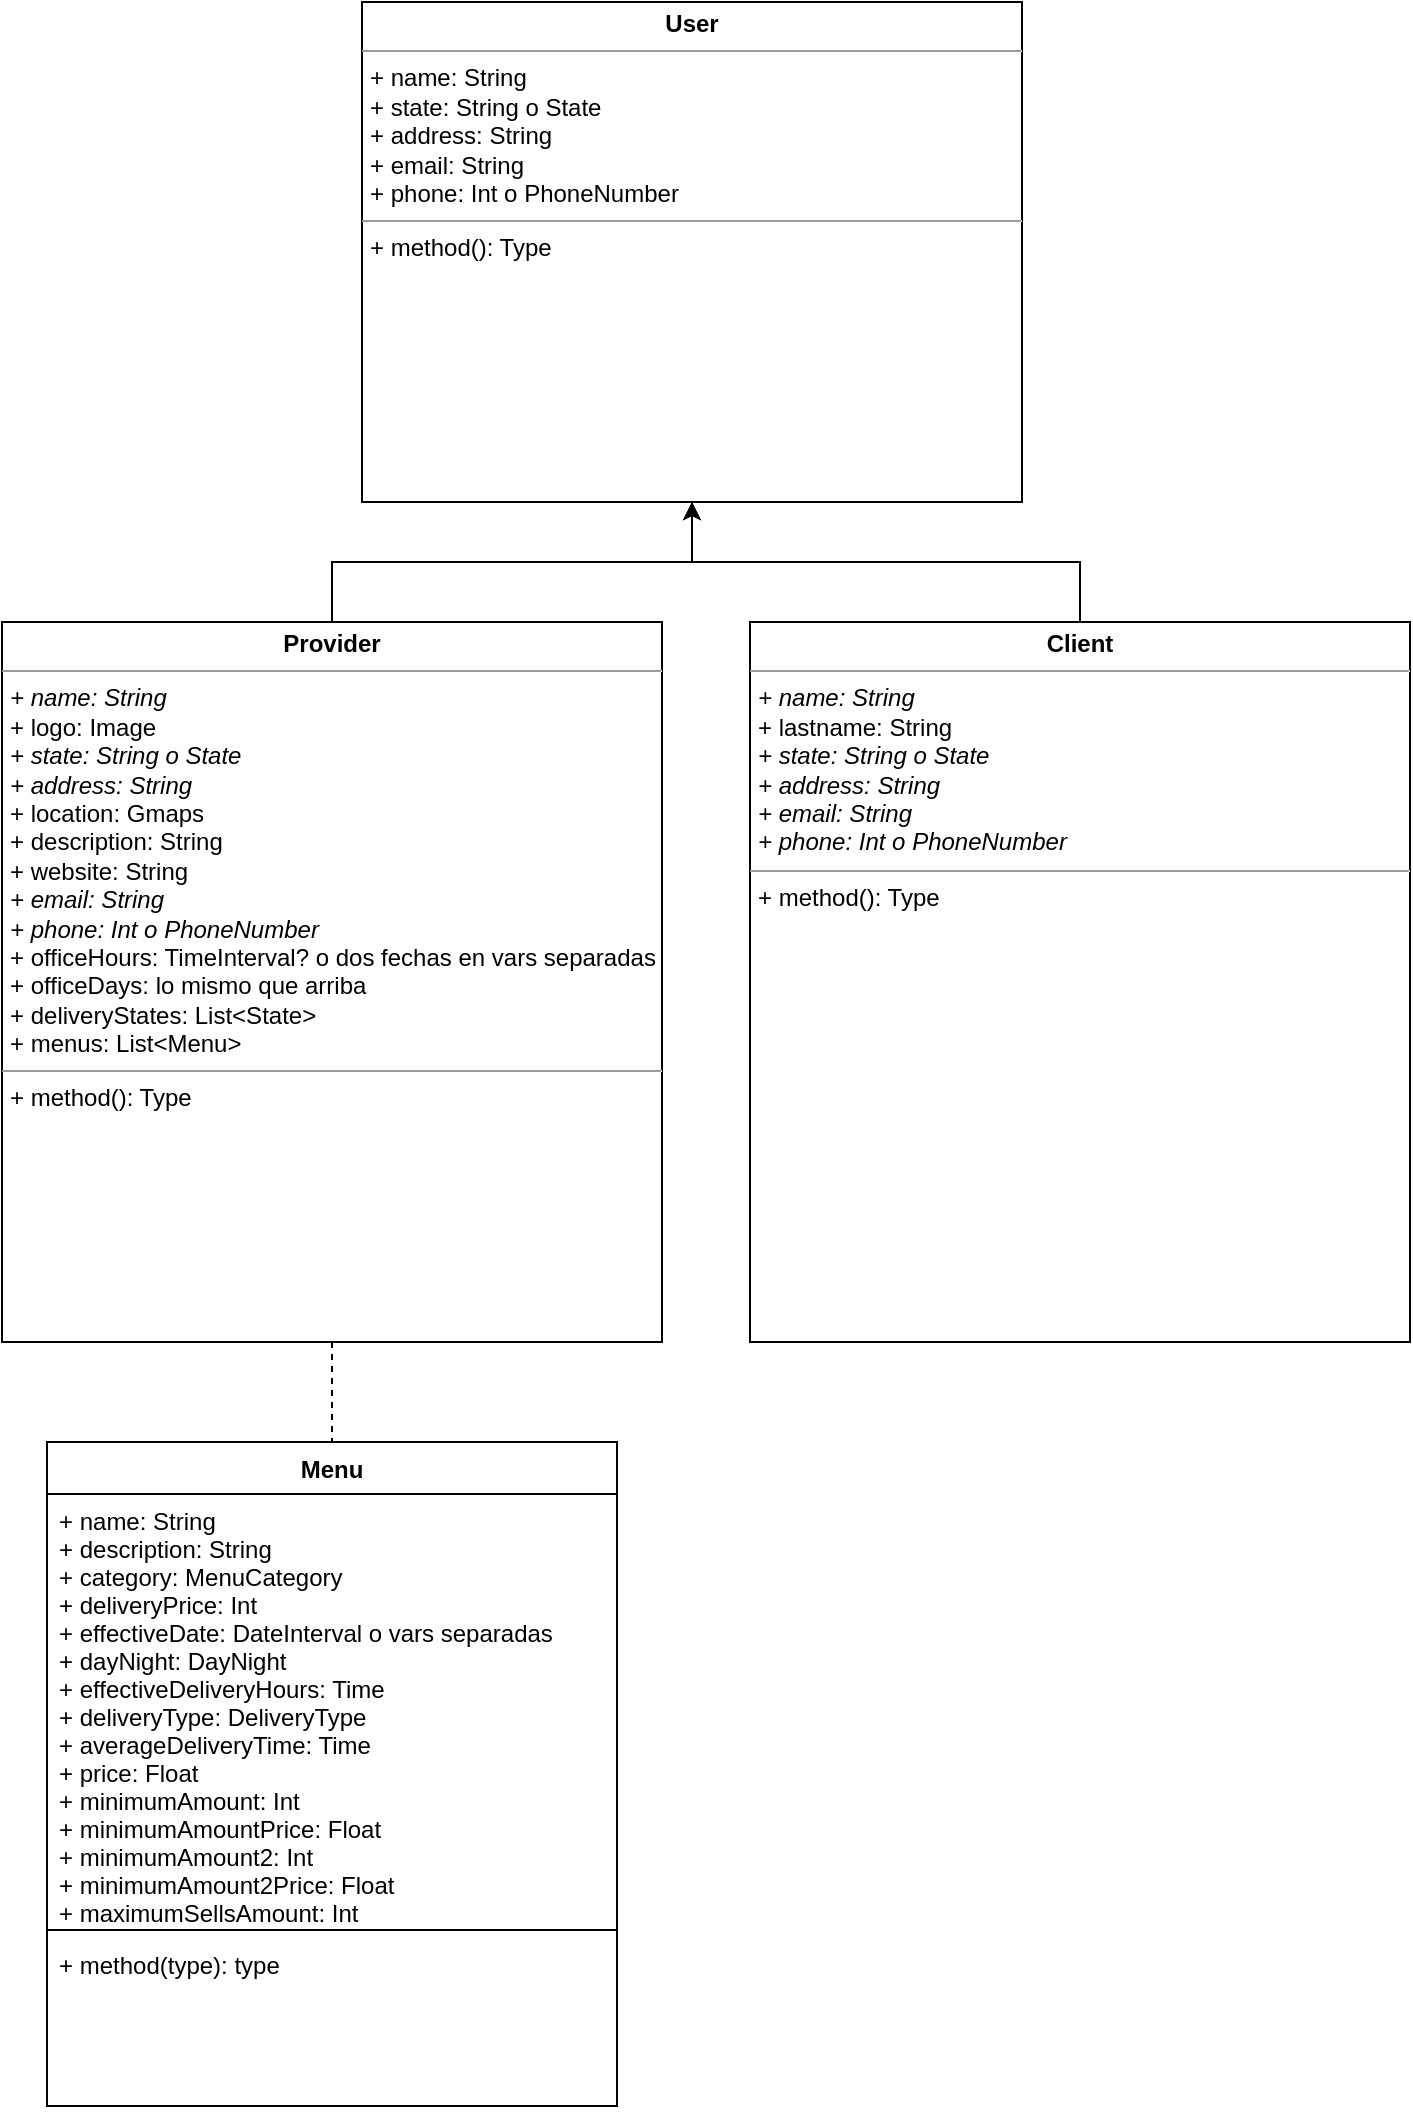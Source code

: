 <mxfile version="11.2.4" type="github" pages="1"><diagram id="3o7-dVttZsM4Q0OUNpKk" name="Page-1"><mxGraphModel dx="868" dy="495" grid="1" gridSize="10" guides="1" tooltips="1" connect="1" arrows="1" fold="1" page="1" pageScale="1" pageWidth="850" pageHeight="1100" math="0" shadow="0"><root><mxCell id="0"/><mxCell id="1" parent="0"/><mxCell id="9iuww82WXPQ_PgTcMbhH-6" style="edgeStyle=orthogonalEdgeStyle;rounded=0;orthogonalLoop=1;jettySize=auto;html=1;exitX=0.5;exitY=0;exitDx=0;exitDy=0;entryX=0.5;entryY=1;entryDx=0;entryDy=0;" edge="1" parent="1" source="9iuww82WXPQ_PgTcMbhH-1" target="9iuww82WXPQ_PgTcMbhH-5"><mxGeometry relative="1" as="geometry"/></mxCell><mxCell id="9iuww82WXPQ_PgTcMbhH-14" style="edgeStyle=orthogonalEdgeStyle;rounded=0;orthogonalLoop=1;jettySize=auto;html=1;exitX=0.5;exitY=1;exitDx=0;exitDy=0;entryX=0.5;entryY=0;entryDx=0;entryDy=0;strokeColor=#000000;dashed=1;endArrow=none;endFill=0;" edge="1" parent="1" source="9iuww82WXPQ_PgTcMbhH-1" target="9iuww82WXPQ_PgTcMbhH-10"><mxGeometry relative="1" as="geometry"/></mxCell><mxCell id="9iuww82WXPQ_PgTcMbhH-1" value="&lt;p style=&quot;margin: 0px ; margin-top: 4px ; text-align: center&quot;&gt;&lt;b&gt;Provider&lt;/b&gt;&lt;/p&gt;&lt;hr size=&quot;1&quot;&gt;&lt;p style=&quot;margin: 0px ; margin-left: 4px&quot;&gt;&lt;i&gt;+ name: String&lt;/i&gt;&lt;/p&gt;&lt;p style=&quot;margin: 0px ; margin-left: 4px&quot;&gt;+ logo: Image&lt;/p&gt;&lt;p style=&quot;margin: 0px ; margin-left: 4px&quot;&gt;&lt;i&gt;+ state: String o State&lt;/i&gt;&lt;/p&gt;&lt;p style=&quot;margin: 0px ; margin-left: 4px&quot;&gt;&lt;i&gt;+ address: String&lt;/i&gt;&lt;/p&gt;&lt;p style=&quot;margin: 0px ; margin-left: 4px&quot;&gt;+ location: Gmaps&lt;/p&gt;&lt;p style=&quot;margin: 0px ; margin-left: 4px&quot;&gt;+ description: String&lt;/p&gt;&lt;p style=&quot;margin: 0px ; margin-left: 4px&quot;&gt;+ website: String&lt;/p&gt;&lt;p style=&quot;margin: 0px ; margin-left: 4px&quot;&gt;&lt;i&gt;+ email: String&lt;/i&gt;&lt;/p&gt;&lt;p style=&quot;margin: 0px ; margin-left: 4px&quot;&gt;&lt;i&gt;+ phone: Int o PhoneNumber&lt;/i&gt;&lt;/p&gt;&lt;p style=&quot;margin: 0px ; margin-left: 4px&quot;&gt;+ officeHours: TimeInterval? o dos fechas en vars separadas&lt;/p&gt;&lt;p style=&quot;margin: 0px ; margin-left: 4px&quot;&gt;+ officeDays: lo mismo que arriba&lt;/p&gt;&lt;p style=&quot;margin: 0px ; margin-left: 4px&quot;&gt;+ deliveryStates: List&amp;lt;State&amp;gt;&lt;/p&gt;&lt;p style=&quot;margin: 0px ; margin-left: 4px&quot;&gt;+ menus: List&amp;lt;Menu&amp;gt;&lt;/p&gt;&lt;hr size=&quot;1&quot;&gt;&lt;p style=&quot;margin: 0px ; margin-left: 4px&quot;&gt;+ method(): Type&lt;/p&gt;" style="verticalAlign=top;align=left;overflow=fill;fontSize=12;fontFamily=Helvetica;html=1;" vertex="1" parent="1"><mxGeometry x="80" y="330" width="330" height="360" as="geometry"/></mxCell><mxCell id="9iuww82WXPQ_PgTcMbhH-7" style="edgeStyle=orthogonalEdgeStyle;rounded=0;orthogonalLoop=1;jettySize=auto;html=1;exitX=0.5;exitY=0;exitDx=0;exitDy=0;entryX=0.5;entryY=1;entryDx=0;entryDy=0;" edge="1" parent="1" source="9iuww82WXPQ_PgTcMbhH-4" target="9iuww82WXPQ_PgTcMbhH-5"><mxGeometry relative="1" as="geometry"/></mxCell><mxCell id="9iuww82WXPQ_PgTcMbhH-4" value="&lt;p style=&quot;margin: 0px ; margin-top: 4px ; text-align: center&quot;&gt;&lt;b&gt;Client&lt;/b&gt;&lt;/p&gt;&lt;hr size=&quot;1&quot;&gt;&lt;p style=&quot;margin: 0px ; margin-left: 4px&quot;&gt;&lt;i&gt;+ name: String&lt;/i&gt;&lt;/p&gt;&lt;p style=&quot;margin: 0px ; margin-left: 4px&quot;&gt;+ lastname: String&lt;/p&gt;&lt;p style=&quot;margin: 0px ; margin-left: 4px&quot;&gt;&lt;i&gt;+ state: String o State&lt;/i&gt;&lt;/p&gt;&lt;p style=&quot;margin: 0px ; margin-left: 4px&quot;&gt;&lt;i&gt;+ address: String&lt;/i&gt;&lt;/p&gt;&lt;p style=&quot;margin: 0px ; margin-left: 4px&quot;&gt;&lt;i&gt;&lt;span&gt;+ email: String&lt;/span&gt;&lt;br&gt;&lt;/i&gt;&lt;/p&gt;&lt;p style=&quot;margin: 0px ; margin-left: 4px&quot;&gt;&lt;i&gt;+ phone: Int o PhoneNumber&lt;/i&gt;&lt;/p&gt;&lt;hr size=&quot;1&quot;&gt;&lt;p style=&quot;margin: 0px ; margin-left: 4px&quot;&gt;+ method(): Type&lt;/p&gt;" style="verticalAlign=top;align=left;overflow=fill;fontSize=12;fontFamily=Helvetica;html=1;" vertex="1" parent="1"><mxGeometry x="454" y="330" width="330" height="360" as="geometry"/></mxCell><mxCell id="9iuww82WXPQ_PgTcMbhH-5" value="&lt;p style=&quot;margin: 0px ; margin-top: 4px ; text-align: center&quot;&gt;&lt;b&gt;User&lt;/b&gt;&lt;/p&gt;&lt;hr size=&quot;1&quot;&gt;&lt;p style=&quot;margin: 0px ; margin-left: 4px&quot;&gt;+ name: String&lt;/p&gt;&lt;p style=&quot;margin: 0px ; margin-left: 4px&quot;&gt;&lt;span&gt;+ state: String o State&lt;/span&gt;&lt;/p&gt;&lt;p style=&quot;margin: 0px ; margin-left: 4px&quot;&gt;+ address: String&lt;/p&gt;&lt;p style=&quot;margin: 0px ; margin-left: 4px&quot;&gt;&lt;span&gt;+ email: String&lt;/span&gt;&lt;br&gt;&lt;/p&gt;&lt;p style=&quot;margin: 0px ; margin-left: 4px&quot;&gt;+ phone: Int o PhoneNumber&lt;br&gt;&lt;/p&gt;&lt;hr size=&quot;1&quot;&gt;&lt;p style=&quot;margin: 0px ; margin-left: 4px&quot;&gt;+ method(): Type&lt;/p&gt;" style="verticalAlign=top;align=left;overflow=fill;fontSize=12;fontFamily=Helvetica;html=1;" vertex="1" parent="1"><mxGeometry x="260" y="20" width="330" height="250" as="geometry"/></mxCell><mxCell id="9iuww82WXPQ_PgTcMbhH-10" value="Menu" style="swimlane;fontStyle=1;align=center;verticalAlign=top;childLayout=stackLayout;horizontal=1;startSize=26;horizontalStack=0;resizeParent=1;resizeParentMax=0;resizeLast=0;collapsible=1;marginBottom=0;" vertex="1" parent="1"><mxGeometry x="102.5" y="740" width="285" height="332" as="geometry"/></mxCell><mxCell id="9iuww82WXPQ_PgTcMbhH-11" value="+ name: String&#10;+ description: String&#10;+ category: MenuCategory&#10;+ deliveryPrice: Int&#10;+ effectiveDate: DateInterval o vars separadas&#10;+ dayNight: DayNight&#10;+ effectiveDeliveryHours: Time&#10;+ deliveryType: DeliveryType&#10;+ averageDeliveryTime: Time&#10;+ price: Float&#10;+ minimumAmount: Int&#10;+ minimumAmountPrice: Float&#10;+ minimumAmount2: Int&#10;+ minimumAmount2Price: Float&#10;+ maximumSellsAmount: Int" style="text;strokeColor=none;fillColor=none;align=left;verticalAlign=top;spacingLeft=4;spacingRight=4;overflow=hidden;rotatable=0;points=[[0,0.5],[1,0.5]];portConstraint=eastwest;" vertex="1" parent="9iuww82WXPQ_PgTcMbhH-10"><mxGeometry y="26" width="285" height="214" as="geometry"/></mxCell><mxCell id="9iuww82WXPQ_PgTcMbhH-12" value="" style="line;strokeWidth=1;fillColor=none;align=left;verticalAlign=middle;spacingTop=-1;spacingLeft=3;spacingRight=3;rotatable=0;labelPosition=right;points=[];portConstraint=eastwest;" vertex="1" parent="9iuww82WXPQ_PgTcMbhH-10"><mxGeometry y="240" width="285" height="8" as="geometry"/></mxCell><mxCell id="9iuww82WXPQ_PgTcMbhH-13" value="+ method(type): type" style="text;strokeColor=none;fillColor=none;align=left;verticalAlign=top;spacingLeft=4;spacingRight=4;overflow=hidden;rotatable=0;points=[[0,0.5],[1,0.5]];portConstraint=eastwest;" vertex="1" parent="9iuww82WXPQ_PgTcMbhH-10"><mxGeometry y="248" width="285" height="84" as="geometry"/></mxCell></root></mxGraphModel></diagram></mxfile>